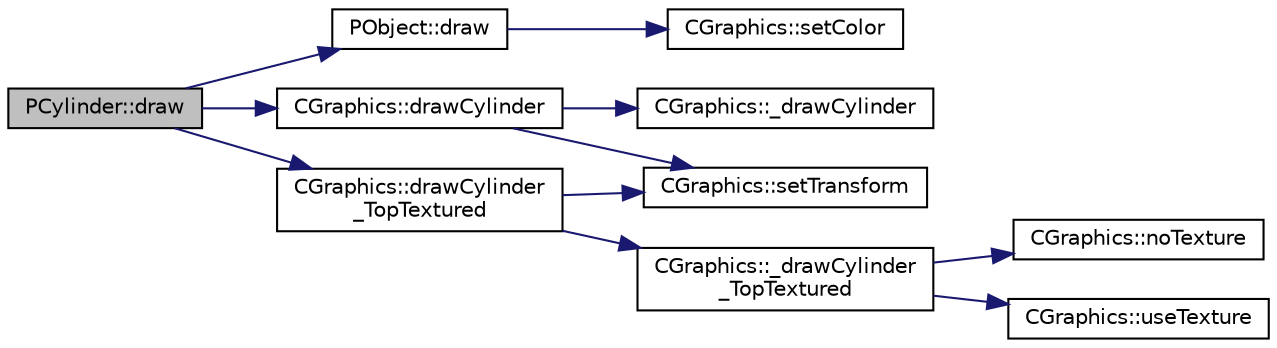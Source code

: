 digraph "PCylinder::draw"
{
 // INTERACTIVE_SVG=YES
  edge [fontname="Helvetica",fontsize="10",labelfontname="Helvetica",labelfontsize="10"];
  node [fontname="Helvetica",fontsize="10",shape=record];
  rankdir="LR";
  Node1 [label="PCylinder::draw",height=0.2,width=0.4,color="black", fillcolor="grey75", style="filled", fontcolor="black"];
  Node1 -> Node2 [color="midnightblue",fontsize="10",style="solid",fontname="Helvetica"];
  Node2 [label="PObject::draw",height=0.2,width=0.4,color="black", fillcolor="white", style="filled",URL="$d1/d18/class_p_object.html#a36d211422c2ea6f4c31b3e8ea702c3c6"];
  Node2 -> Node3 [color="midnightblue",fontsize="10",style="solid",fontname="Helvetica"];
  Node3 [label="CGraphics::setColor",height=0.2,width=0.4,color="black", fillcolor="white", style="filled",URL="$dc/d90/class_c_graphics.html#a0f7f5c5986a73abc8a582af6ffc43624"];
  Node1 -> Node4 [color="midnightblue",fontsize="10",style="solid",fontname="Helvetica"];
  Node4 [label="CGraphics::drawCylinder",height=0.2,width=0.4,color="black", fillcolor="white", style="filled",URL="$dc/d90/class_c_graphics.html#a7b1338bc74aadb2b01d88550632c4742"];
  Node4 -> Node5 [color="midnightblue",fontsize="10",style="solid",fontname="Helvetica"];
  Node5 [label="CGraphics::_drawCylinder",height=0.2,width=0.4,color="black", fillcolor="white", style="filled",URL="$dc/d90/class_c_graphics.html#a2e22931fa88117de5ed4b0447461e75e"];
  Node4 -> Node6 [color="midnightblue",fontsize="10",style="solid",fontname="Helvetica"];
  Node6 [label="CGraphics::setTransform",height=0.2,width=0.4,color="black", fillcolor="white", style="filled",URL="$dc/d90/class_c_graphics.html#a4e58098242bc6fa87afa6ac6bd4e873f"];
  Node1 -> Node7 [color="midnightblue",fontsize="10",style="solid",fontname="Helvetica"];
  Node7 [label="CGraphics::drawCylinder\l_TopTextured",height=0.2,width=0.4,color="black", fillcolor="white", style="filled",URL="$dc/d90/class_c_graphics.html#a47ce24696b53e3eec3cf20ea85ebc5e3"];
  Node7 -> Node8 [color="midnightblue",fontsize="10",style="solid",fontname="Helvetica"];
  Node8 [label="CGraphics::_drawCylinder\l_TopTextured",height=0.2,width=0.4,color="black", fillcolor="white", style="filled",URL="$dc/d90/class_c_graphics.html#aeeb3e5daf28e42e84c7b6d05a73a8415"];
  Node8 -> Node9 [color="midnightblue",fontsize="10",style="solid",fontname="Helvetica"];
  Node9 [label="CGraphics::noTexture",height=0.2,width=0.4,color="black", fillcolor="white", style="filled",URL="$dc/d90/class_c_graphics.html#a204e81e3320bd7eea995c6b8af51a40f"];
  Node8 -> Node10 [color="midnightblue",fontsize="10",style="solid",fontname="Helvetica"];
  Node10 [label="CGraphics::useTexture",height=0.2,width=0.4,color="black", fillcolor="white", style="filled",URL="$dc/d90/class_c_graphics.html#af14f4e123c713ff01139a7b0a0b8d663"];
  Node7 -> Node6 [color="midnightblue",fontsize="10",style="solid",fontname="Helvetica"];
}
